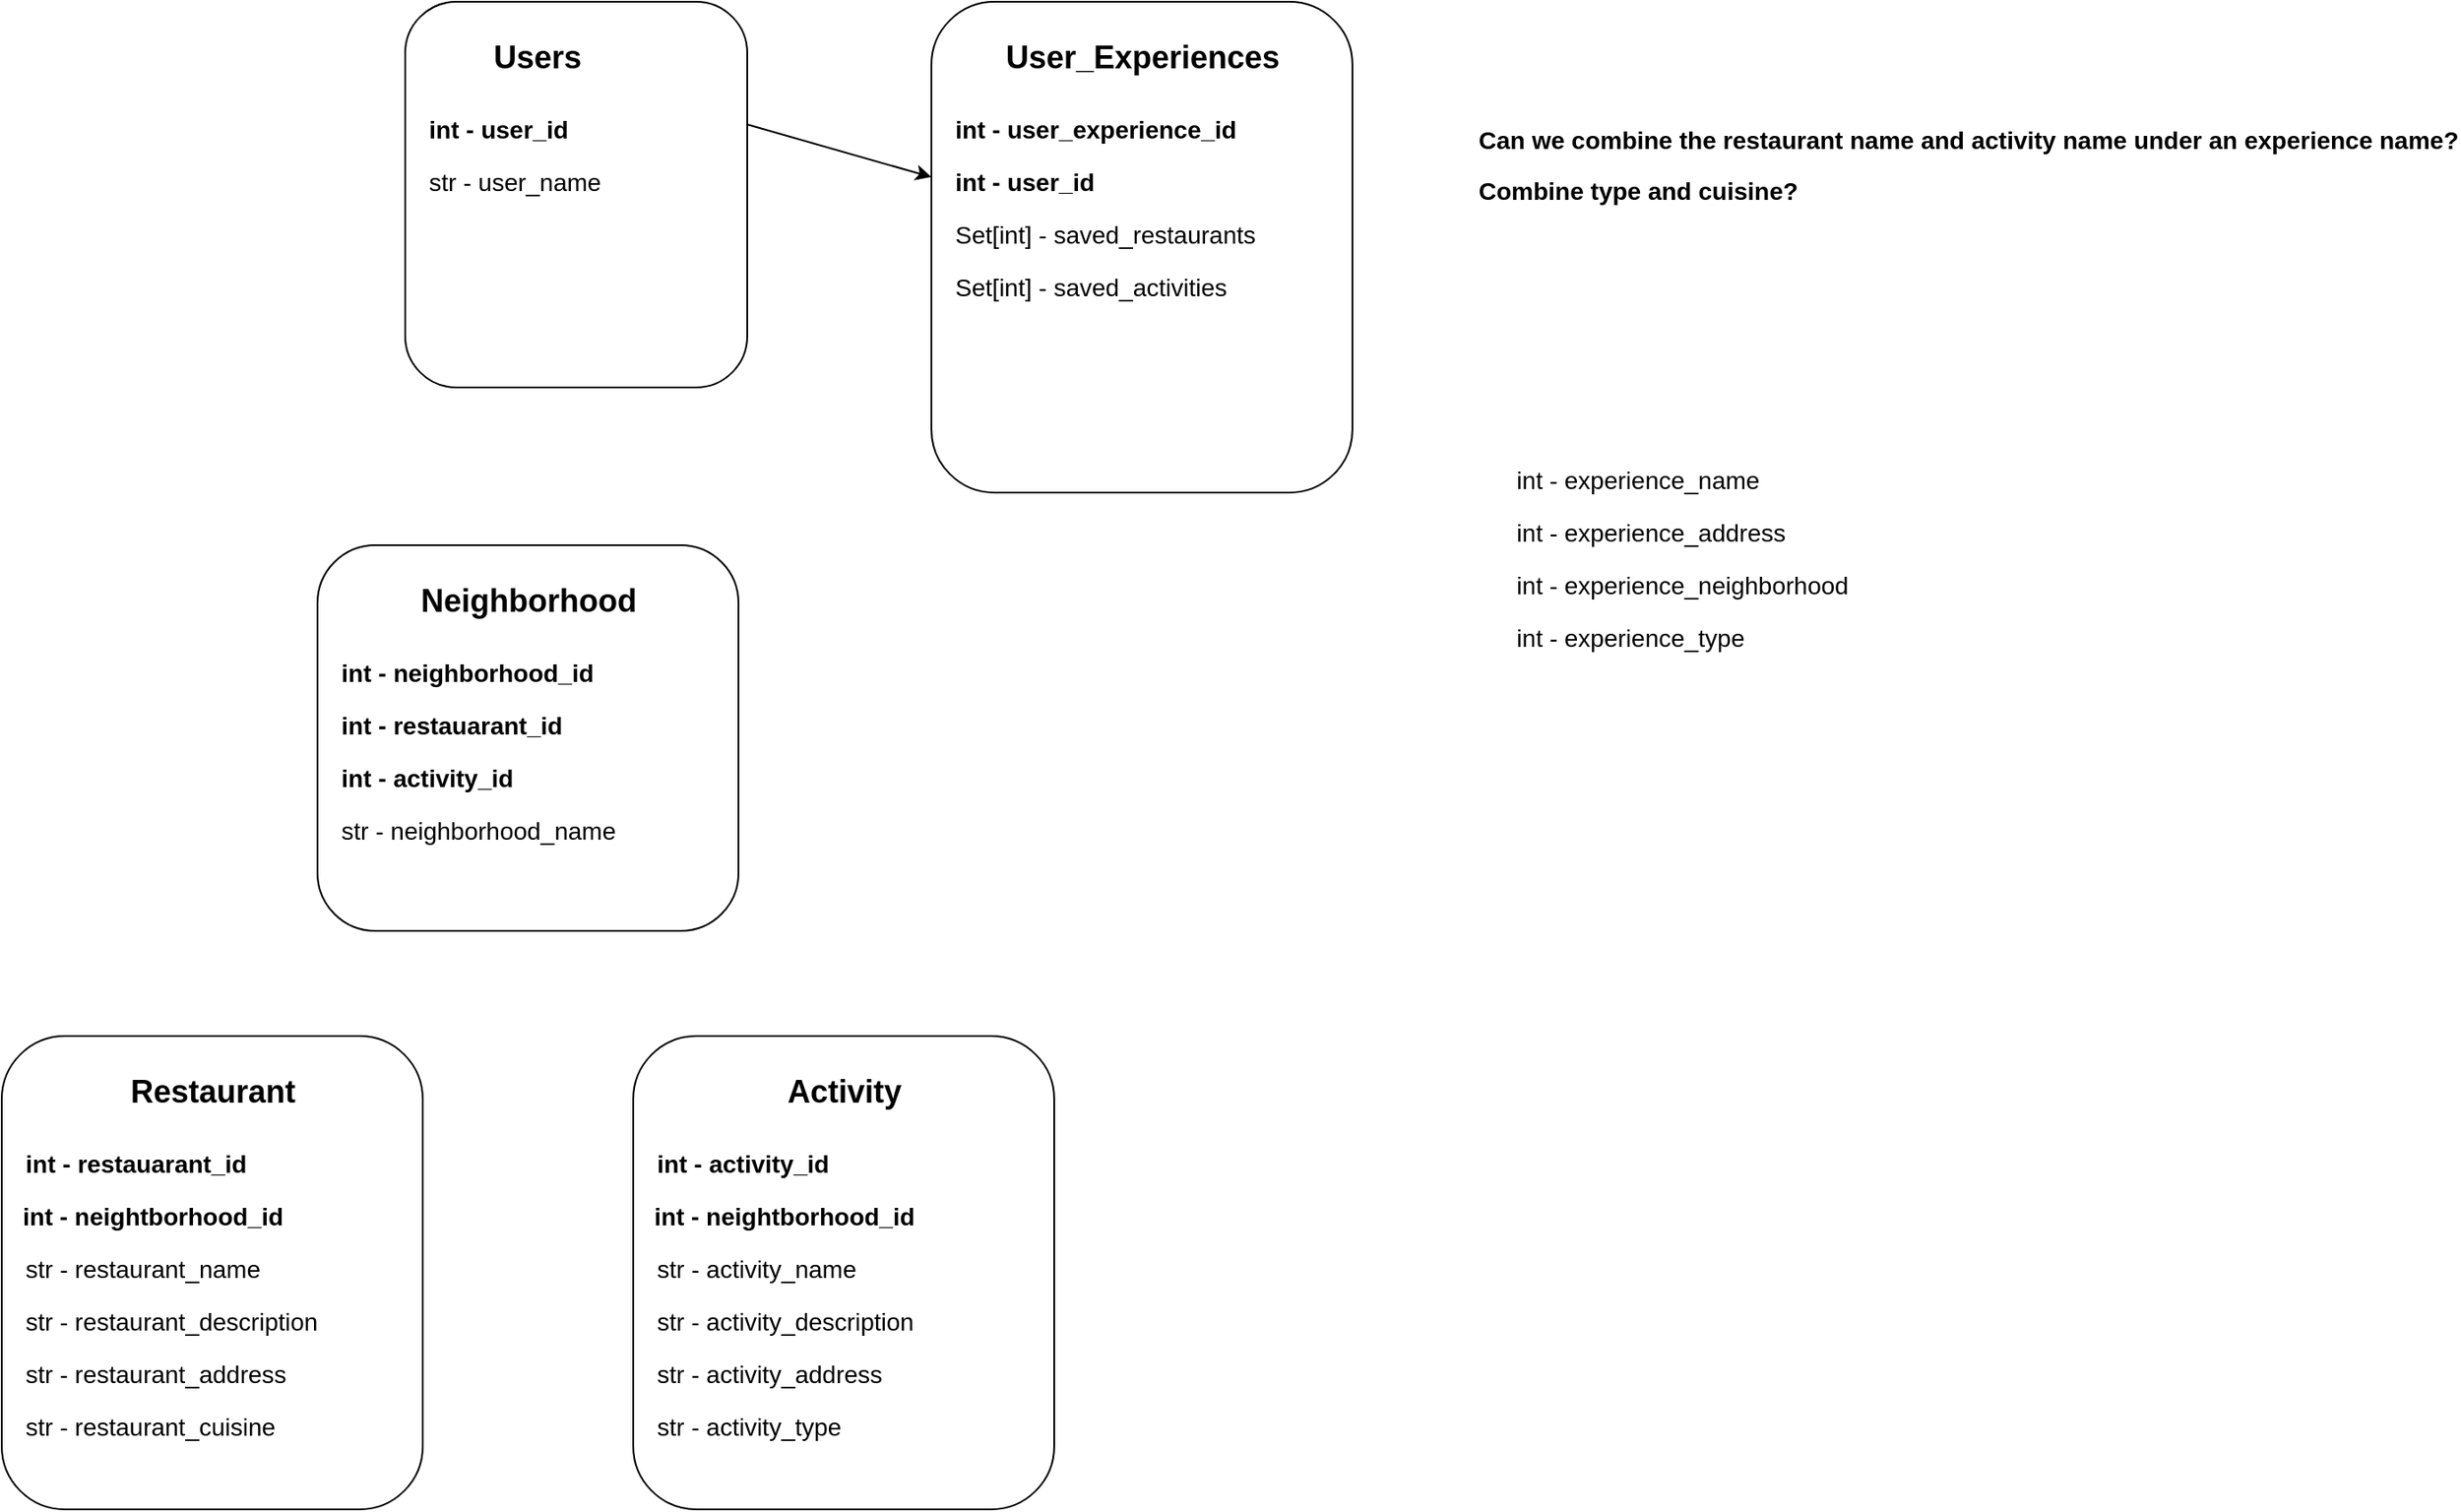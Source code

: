 <mxfile>
    <diagram id="0Sc2WsHteU9GL3UgtaxR" name="Page-1">
        <mxGraphModel dx="1484" dy="1681" grid="1" gridSize="10" guides="1" tooltips="1" connect="1" arrows="1" fold="1" page="1" pageScale="1" pageWidth="850" pageHeight="1100" math="0" shadow="0">
            <root>
                <mxCell id="0"/>
                <mxCell id="1" parent="0"/>
                <mxCell id="2" value="" style="rounded=1;whiteSpace=wrap;html=1;align=left;" vertex="1" parent="1">
                    <mxGeometry x="350" y="-260" width="195" height="220" as="geometry"/>
                </mxCell>
                <mxCell id="3" value="&lt;font style=&quot;font-size: 18px;&quot;&gt;Users&lt;/font&gt;" style="text;strokeColor=none;fillColor=none;html=1;fontSize=24;fontStyle=1;verticalAlign=middle;align=center;" vertex="1" parent="1">
                    <mxGeometry x="335" y="-250" width="180" height="40" as="geometry"/>
                </mxCell>
                <mxCell id="43" style="edgeStyle=none;html=1;exitX=1;exitY=0.5;exitDx=0;exitDy=0;entryX=0;entryY=0.5;entryDx=0;entryDy=0;fontSize=18;" edge="1" parent="1" source="4" target="36">
                    <mxGeometry relative="1" as="geometry"/>
                </mxCell>
                <mxCell id="4" value="&lt;font style=&quot;font-size: 14px;&quot;&gt;&amp;nbsp; &amp;nbsp;int - user_id&lt;/font&gt;" style="text;strokeColor=none;fillColor=none;html=1;fontSize=24;fontStyle=1;verticalAlign=middle;align=left;" vertex="1" parent="1">
                    <mxGeometry x="350" y="-210" width="195" height="40" as="geometry"/>
                </mxCell>
                <mxCell id="5" value="&lt;font style=&quot;font-size: 14px;&quot;&gt;&amp;nbsp; &amp;nbsp;str - user_name&lt;/font&gt;" style="text;strokeColor=none;fillColor=none;html=1;fontSize=24;fontStyle=0;verticalAlign=middle;align=left;" vertex="1" parent="1">
                    <mxGeometry x="350" y="-180" width="195" height="40" as="geometry"/>
                </mxCell>
                <mxCell id="6" value="" style="rounded=1;whiteSpace=wrap;html=1;align=left;" vertex="1" parent="1">
                    <mxGeometry x="120" y="330" width="240" height="270" as="geometry"/>
                </mxCell>
                <mxCell id="7" value="&lt;span style=&quot;font-size: 18px;&quot;&gt;Restaurant&lt;/span&gt;" style="text;strokeColor=none;fillColor=none;html=1;fontSize=24;fontStyle=1;verticalAlign=middle;align=center;" vertex="1" parent="1">
                    <mxGeometry x="120" y="340" width="240" height="40" as="geometry"/>
                </mxCell>
                <mxCell id="8" value="&lt;font style=&quot;font-size: 14px;&quot;&gt;&amp;nbsp; &amp;nbsp;int - restauarant_id&lt;/font&gt;" style="text;strokeColor=none;fillColor=none;html=1;fontSize=24;fontStyle=1;verticalAlign=middle;align=left;" vertex="1" parent="1">
                    <mxGeometry x="120" y="380" width="180" height="40" as="geometry"/>
                </mxCell>
                <mxCell id="9" value="&lt;font style=&quot;font-size: 14px;&quot;&gt;&amp;nbsp; &amp;nbsp;str - restaurant_name&lt;/font&gt;" style="text;strokeColor=none;fillColor=none;html=1;fontSize=24;fontStyle=0;verticalAlign=middle;align=left;" vertex="1" parent="1">
                    <mxGeometry x="120" y="440" width="180" height="40" as="geometry"/>
                </mxCell>
                <mxCell id="10" value="&lt;font style=&quot;font-size: 14px;&quot;&gt;&amp;nbsp; &amp;nbsp;str - restaurant_address&lt;/font&gt;" style="text;strokeColor=none;fillColor=none;html=1;fontSize=24;fontStyle=0;verticalAlign=middle;align=left;" vertex="1" parent="1">
                    <mxGeometry x="120" y="500" width="180" height="40" as="geometry"/>
                </mxCell>
                <mxCell id="13" value="&lt;font style=&quot;font-size: 14px;&quot;&gt;&amp;nbsp; &amp;nbsp;str - restaurant_cuisine&lt;/font&gt;" style="text;strokeColor=none;fillColor=none;html=1;fontSize=24;fontStyle=0;verticalAlign=middle;align=left;" vertex="1" parent="1">
                    <mxGeometry x="120" y="530" width="180" height="40" as="geometry"/>
                </mxCell>
                <mxCell id="15" value="" style="rounded=1;whiteSpace=wrap;html=1;align=left;" vertex="1" parent="1">
                    <mxGeometry x="480" y="330" width="240" height="270" as="geometry"/>
                </mxCell>
                <mxCell id="16" value="&lt;span style=&quot;font-size: 18px;&quot;&gt;Activity&lt;/span&gt;" style="text;strokeColor=none;fillColor=none;html=1;fontSize=24;fontStyle=1;verticalAlign=middle;align=center;" vertex="1" parent="1">
                    <mxGeometry x="480" y="340" width="240" height="40" as="geometry"/>
                </mxCell>
                <mxCell id="17" value="&lt;font style=&quot;font-size: 14px;&quot;&gt;&amp;nbsp; &amp;nbsp;int - activity_id&lt;/font&gt;" style="text;strokeColor=none;fillColor=none;html=1;fontSize=24;fontStyle=1;verticalAlign=middle;align=left;" vertex="1" parent="1">
                    <mxGeometry x="480" y="380" width="180" height="40" as="geometry"/>
                </mxCell>
                <mxCell id="18" value="&lt;font style=&quot;font-size: 14px;&quot;&gt;&amp;nbsp; &amp;nbsp;str - activity_name&lt;/font&gt;" style="text;strokeColor=none;fillColor=none;html=1;fontSize=24;fontStyle=0;verticalAlign=middle;align=left;" vertex="1" parent="1">
                    <mxGeometry x="480" y="440" width="180" height="40" as="geometry"/>
                </mxCell>
                <mxCell id="20" value="&lt;font style=&quot;font-size: 14px;&quot;&gt;&amp;nbsp; &amp;nbsp;str - activity_address&lt;/font&gt;" style="text;strokeColor=none;fillColor=none;html=1;fontSize=24;fontStyle=0;verticalAlign=middle;align=left;" vertex="1" parent="1">
                    <mxGeometry x="480" y="500" width="180" height="40" as="geometry"/>
                </mxCell>
                <mxCell id="21" value="&lt;font style=&quot;font-size: 14px;&quot;&gt;&lt;b&gt;int - neightborhood_id&lt;/b&gt;&lt;/font&gt;" style="text;strokeColor=none;fillColor=none;html=1;fontSize=24;fontStyle=0;verticalAlign=middle;align=left;" vertex="1" parent="1">
                    <mxGeometry x="490" y="410" width="180" height="40" as="geometry"/>
                </mxCell>
                <mxCell id="22" value="&lt;font style=&quot;font-size: 14px;&quot;&gt;&amp;nbsp; &amp;nbsp;str - activity_type&lt;/font&gt;" style="text;strokeColor=none;fillColor=none;html=1;fontSize=24;fontStyle=0;verticalAlign=middle;align=left;" vertex="1" parent="1">
                    <mxGeometry x="480" y="530" width="180" height="40" as="geometry"/>
                </mxCell>
                <mxCell id="24" value="" style="rounded=1;whiteSpace=wrap;html=1;align=left;" vertex="1" parent="1">
                    <mxGeometry x="300" y="50" width="240" height="220" as="geometry"/>
                </mxCell>
                <mxCell id="25" value="&lt;span style=&quot;font-size: 18px;&quot;&gt;Neighborhood&lt;/span&gt;" style="text;strokeColor=none;fillColor=none;html=1;fontSize=24;fontStyle=1;verticalAlign=middle;align=center;" vertex="1" parent="1">
                    <mxGeometry x="300" y="60" width="240" height="40" as="geometry"/>
                </mxCell>
                <mxCell id="26" value="&lt;font style=&quot;font-size: 14px;&quot;&gt;&amp;nbsp; &amp;nbsp;int - neighborhood_id&lt;/font&gt;" style="text;strokeColor=none;fillColor=none;html=1;fontSize=24;fontStyle=1;verticalAlign=middle;align=left;" vertex="1" parent="1">
                    <mxGeometry x="300" y="100" width="180" height="40" as="geometry"/>
                </mxCell>
                <mxCell id="27" value="&lt;font style=&quot;font-size: 14px;&quot;&gt;&amp;nbsp; &amp;nbsp;str - neighborhood_name&lt;/font&gt;" style="text;strokeColor=none;fillColor=none;html=1;fontSize=24;fontStyle=0;verticalAlign=middle;align=left;" vertex="1" parent="1">
                    <mxGeometry x="300" y="190" width="180" height="40" as="geometry"/>
                </mxCell>
                <mxCell id="32" value="" style="rounded=1;whiteSpace=wrap;html=1;align=left;" vertex="1" parent="1">
                    <mxGeometry x="650" y="-260" width="240" height="280" as="geometry"/>
                </mxCell>
                <mxCell id="33" value="&lt;font style=&quot;font-size: 18px;&quot;&gt;User_Experiences&lt;/font&gt;" style="text;strokeColor=none;fillColor=none;html=1;fontSize=24;fontStyle=1;verticalAlign=middle;align=center;" vertex="1" parent="1">
                    <mxGeometry x="680" y="-250" width="180" height="40" as="geometry"/>
                </mxCell>
                <mxCell id="34" value="&lt;font style=&quot;font-size: 14px;&quot;&gt;&amp;nbsp; &amp;nbsp;int - user_experience_id&lt;/font&gt;" style="text;strokeColor=none;fillColor=none;html=1;fontSize=24;fontStyle=1;verticalAlign=middle;align=left;" vertex="1" parent="1">
                    <mxGeometry x="650" y="-210" width="240" height="40" as="geometry"/>
                </mxCell>
                <mxCell id="35" value="&lt;span style=&quot;font-size: 14px;&quot;&gt;&amp;nbsp;&amp;nbsp;&lt;/span&gt;" style="text;strokeColor=none;fillColor=none;html=1;fontSize=24;fontStyle=0;verticalAlign=middle;align=left;" vertex="1" parent="1">
                    <mxGeometry x="650" y="-180" width="240" height="40" as="geometry"/>
                </mxCell>
                <mxCell id="36" value="&lt;font style=&quot;font-size: 14px;&quot;&gt;&amp;nbsp; &amp;nbsp;int - user_id&lt;/font&gt;" style="text;strokeColor=none;fillColor=none;html=1;fontSize=24;fontStyle=1;verticalAlign=middle;align=left;" vertex="1" parent="1">
                    <mxGeometry x="650" y="-180" width="240" height="40" as="geometry"/>
                </mxCell>
                <mxCell id="37" value="&lt;font style=&quot;font-size: 14px;&quot;&gt;&amp;nbsp; &amp;nbsp;int - experience_name&lt;/font&gt;" style="text;strokeColor=none;fillColor=none;html=1;fontSize=24;fontStyle=0;verticalAlign=middle;align=left;" vertex="1" parent="1">
                    <mxGeometry x="970" y="-10" width="240" height="40" as="geometry"/>
                </mxCell>
                <mxCell id="38" value="&lt;font style=&quot;font-size: 14px;&quot;&gt;Can we combine the restaurant name and activity name under an experience name?&lt;br&gt;Combine type and cuisine?&lt;br&gt;&lt;/font&gt;" style="text;strokeColor=none;fillColor=none;html=1;fontSize=24;fontStyle=1;verticalAlign=middle;align=left;" vertex="1" parent="1">
                    <mxGeometry x="960" y="-190" width="240" height="40" as="geometry"/>
                </mxCell>
                <mxCell id="39" value="&lt;font style=&quot;font-size: 14px;&quot;&gt;&amp;nbsp; &amp;nbsp;int - experience_address&lt;/font&gt;" style="text;strokeColor=none;fillColor=none;html=1;fontSize=24;fontStyle=0;verticalAlign=middle;align=left;" vertex="1" parent="1">
                    <mxGeometry x="970" y="20" width="240" height="40" as="geometry"/>
                </mxCell>
                <mxCell id="40" value="&lt;font style=&quot;font-size: 14px;&quot;&gt;&amp;nbsp; &amp;nbsp;int - experience_neighborhood&lt;/font&gt;" style="text;strokeColor=none;fillColor=none;html=1;fontSize=24;fontStyle=0;verticalAlign=middle;align=left;" vertex="1" parent="1">
                    <mxGeometry x="970" y="50" width="240" height="40" as="geometry"/>
                </mxCell>
                <mxCell id="41" value="&lt;font style=&quot;font-size: 14px;&quot;&gt;&amp;nbsp; &amp;nbsp;int - experience_type&lt;/font&gt;" style="text;strokeColor=none;fillColor=none;html=1;fontSize=24;fontStyle=0;verticalAlign=middle;align=left;" vertex="1" parent="1">
                    <mxGeometry x="970" y="80" width="240" height="40" as="geometry"/>
                </mxCell>
                <mxCell id="45" value="&lt;font style=&quot;font-size: 14px;&quot;&gt;&amp;nbsp; &amp;nbsp;int - restauarant_id&lt;/font&gt;" style="text;strokeColor=none;fillColor=none;html=1;fontSize=24;fontStyle=1;verticalAlign=middle;align=left;" vertex="1" parent="1">
                    <mxGeometry x="300" y="130" width="180" height="40" as="geometry"/>
                </mxCell>
                <mxCell id="46" value="&lt;font style=&quot;font-size: 14px;&quot;&gt;&amp;nbsp; &amp;nbsp;int - activity_id&lt;/font&gt;" style="text;strokeColor=none;fillColor=none;html=1;fontSize=24;fontStyle=1;verticalAlign=middle;align=left;" vertex="1" parent="1">
                    <mxGeometry x="300" y="160" width="180" height="40" as="geometry"/>
                </mxCell>
                <mxCell id="47" value="&lt;span style=&quot;font-size: 14px; font-weight: 400;&quot;&gt;&amp;nbsp; &amp;nbsp;str - restaurant_description&lt;/span&gt;" style="text;strokeColor=none;fillColor=none;html=1;fontSize=24;fontStyle=1;verticalAlign=middle;align=left;" vertex="1" parent="1">
                    <mxGeometry x="120" y="470" width="180" height="40" as="geometry"/>
                </mxCell>
                <mxCell id="48" value="&lt;span style=&quot;font-size: 14px; font-weight: 400;&quot;&gt;&amp;nbsp; &amp;nbsp;str - activity_description&lt;/span&gt;" style="text;strokeColor=none;fillColor=none;html=1;fontSize=24;fontStyle=1;verticalAlign=middle;align=left;" vertex="1" parent="1">
                    <mxGeometry x="480" y="470" width="180" height="40" as="geometry"/>
                </mxCell>
                <mxCell id="50" value="&lt;span style=&quot;font-size: 14px;&quot;&gt;&amp;nbsp; &amp;nbsp;Set[int] - saved_restaurants&lt;/span&gt;" style="text;strokeColor=none;fillColor=none;html=1;fontSize=24;fontStyle=0;verticalAlign=middle;align=left;" vertex="1" parent="1">
                    <mxGeometry x="650" y="-150" width="240" height="40" as="geometry"/>
                </mxCell>
                <mxCell id="51" value="&lt;span style=&quot;font-size: 14px;&quot;&gt;&amp;nbsp; &amp;nbsp;&lt;/span&gt;&lt;span style=&quot;font-size: 14px;&quot;&gt;Set[int]&amp;nbsp;&lt;/span&gt;&lt;span style=&quot;font-size: 14px;&quot;&gt;- saved_activities&lt;/span&gt;" style="text;strokeColor=none;fillColor=none;html=1;fontSize=24;fontStyle=0;verticalAlign=middle;align=left;" vertex="1" parent="1">
                    <mxGeometry x="650" y="-120" width="240" height="40" as="geometry"/>
                </mxCell>
                <mxCell id="55" value="&lt;font style=&quot;font-size: 14px;&quot;&gt;&lt;b&gt;int - neightborhood_id&lt;/b&gt;&lt;/font&gt;" style="text;strokeColor=none;fillColor=none;html=1;fontSize=24;fontStyle=0;verticalAlign=middle;align=left;" vertex="1" parent="1">
                    <mxGeometry x="130" y="410" width="180" height="40" as="geometry"/>
                </mxCell>
            </root>
        </mxGraphModel>
    </diagram>
</mxfile>